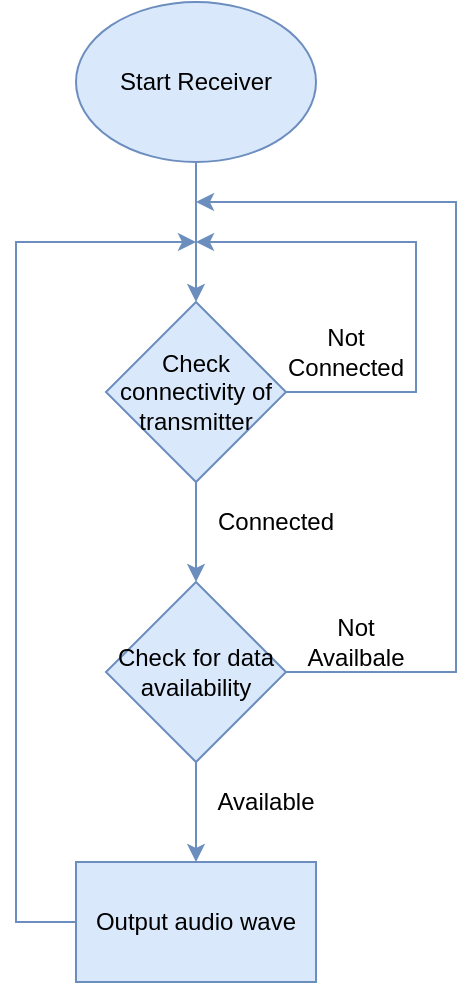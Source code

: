 <mxfile version="11.1.4" type="device"><diagram id="HB_4AeKCyq6DClouFFdg" name="Page-1"><mxGraphModel dx="868" dy="452" grid="1" gridSize="10" guides="1" tooltips="1" connect="1" arrows="1" fold="1" page="1" pageScale="1" pageWidth="850" pageHeight="1100" math="0" shadow="0"><root><mxCell id="0"/><mxCell id="1" parent="0"/><mxCell id="adD0V4-tUlkGYNlSbj6q-17" value="" style="edgeStyle=orthogonalEdgeStyle;rounded=0;orthogonalLoop=1;jettySize=auto;html=1;fillColor=#dae8fc;strokeColor=#6c8ebf;" edge="1" parent="1" source="adD0V4-tUlkGYNlSbj6q-18" target="adD0V4-tUlkGYNlSbj6q-21"><mxGeometry relative="1" as="geometry"/></mxCell><mxCell id="adD0V4-tUlkGYNlSbj6q-18" value="Start Receiver" style="ellipse;whiteSpace=wrap;html=1;fillColor=#dae8fc;strokeColor=#6c8ebf;" vertex="1" parent="1"><mxGeometry x="410" y="450" width="120" height="80" as="geometry"/></mxCell><mxCell id="adD0V4-tUlkGYNlSbj6q-19" value="" style="edgeStyle=orthogonalEdgeStyle;rounded=0;orthogonalLoop=1;jettySize=auto;html=1;fillColor=#dae8fc;strokeColor=#6c8ebf;" edge="1" parent="1" source="adD0V4-tUlkGYNlSbj6q-21" target="adD0V4-tUlkGYNlSbj6q-24"><mxGeometry relative="1" as="geometry"/></mxCell><mxCell id="adD0V4-tUlkGYNlSbj6q-20" value="" style="edgeStyle=orthogonalEdgeStyle;rounded=0;orthogonalLoop=1;jettySize=auto;html=1;fillColor=#dae8fc;strokeColor=#6c8ebf;" edge="1" parent="1" source="adD0V4-tUlkGYNlSbj6q-21"><mxGeometry relative="1" as="geometry"><mxPoint x="470" y="570" as="targetPoint"/><Array as="points"><mxPoint x="580" y="645"/><mxPoint x="580" y="570"/></Array></mxGeometry></mxCell><mxCell id="adD0V4-tUlkGYNlSbj6q-21" value="Check connectivity of transmitter" style="rhombus;whiteSpace=wrap;html=1;fillColor=#dae8fc;strokeColor=#6c8ebf;" vertex="1" parent="1"><mxGeometry x="425" y="600" width="90" height="90" as="geometry"/></mxCell><mxCell id="adD0V4-tUlkGYNlSbj6q-22" value="" style="edgeStyle=orthogonalEdgeStyle;rounded=0;orthogonalLoop=1;jettySize=auto;html=1;fillColor=#dae8fc;strokeColor=#6c8ebf;" edge="1" parent="1" source="adD0V4-tUlkGYNlSbj6q-24" target="adD0V4-tUlkGYNlSbj6q-28"><mxGeometry relative="1" as="geometry"/></mxCell><mxCell id="adD0V4-tUlkGYNlSbj6q-23" value="" style="edgeStyle=orthogonalEdgeStyle;rounded=0;orthogonalLoop=1;jettySize=auto;html=1;fillColor=#dae8fc;strokeColor=#6c8ebf;" edge="1" parent="1" source="adD0V4-tUlkGYNlSbj6q-24"><mxGeometry relative="1" as="geometry"><mxPoint x="470" y="550" as="targetPoint"/><Array as="points"><mxPoint x="600" y="785"/><mxPoint x="600" y="550"/></Array></mxGeometry></mxCell><mxCell id="adD0V4-tUlkGYNlSbj6q-24" value="Check for data availability" style="rhombus;whiteSpace=wrap;html=1;fillColor=#dae8fc;strokeColor=#6c8ebf;" vertex="1" parent="1"><mxGeometry x="425" y="740" width="90" height="90" as="geometry"/></mxCell><mxCell id="adD0V4-tUlkGYNlSbj6q-25" value="Connected" style="text;html=1;strokeColor=none;fillColor=none;align=center;verticalAlign=middle;whiteSpace=wrap;rounded=0;" vertex="1" parent="1"><mxGeometry x="490" y="700" width="40" height="20" as="geometry"/></mxCell><mxCell id="adD0V4-tUlkGYNlSbj6q-26" value="Not Connected" style="text;html=1;strokeColor=none;fillColor=none;align=center;verticalAlign=middle;whiteSpace=wrap;rounded=0;" vertex="1" parent="1"><mxGeometry x="525" y="615" width="40" height="20" as="geometry"/></mxCell><mxCell id="adD0V4-tUlkGYNlSbj6q-27" value="" style="edgeStyle=orthogonalEdgeStyle;rounded=0;orthogonalLoop=1;jettySize=auto;html=1;fillColor=#dae8fc;strokeColor=#6c8ebf;" edge="1" parent="1" source="adD0V4-tUlkGYNlSbj6q-28"><mxGeometry relative="1" as="geometry"><mxPoint x="470" y="570" as="targetPoint"/><Array as="points"><mxPoint x="380" y="910"/><mxPoint x="380" y="570"/></Array></mxGeometry></mxCell><mxCell id="adD0V4-tUlkGYNlSbj6q-28" value="Output audio wave" style="rounded=0;whiteSpace=wrap;html=1;fillColor=#dae8fc;strokeColor=#6c8ebf;" vertex="1" parent="1"><mxGeometry x="410" y="880" width="120" height="60" as="geometry"/></mxCell><mxCell id="adD0V4-tUlkGYNlSbj6q-29" value="Available" style="text;html=1;strokeColor=none;fillColor=none;align=center;verticalAlign=middle;whiteSpace=wrap;rounded=0;" vertex="1" parent="1"><mxGeometry x="485" y="840" width="40" height="20" as="geometry"/></mxCell><mxCell id="adD0V4-tUlkGYNlSbj6q-30" value="Not Availbale" style="text;html=1;strokeColor=none;fillColor=none;align=center;verticalAlign=middle;whiteSpace=wrap;rounded=0;" vertex="1" parent="1"><mxGeometry x="530" y="760" width="40" height="20" as="geometry"/></mxCell></root></mxGraphModel></diagram></mxfile>